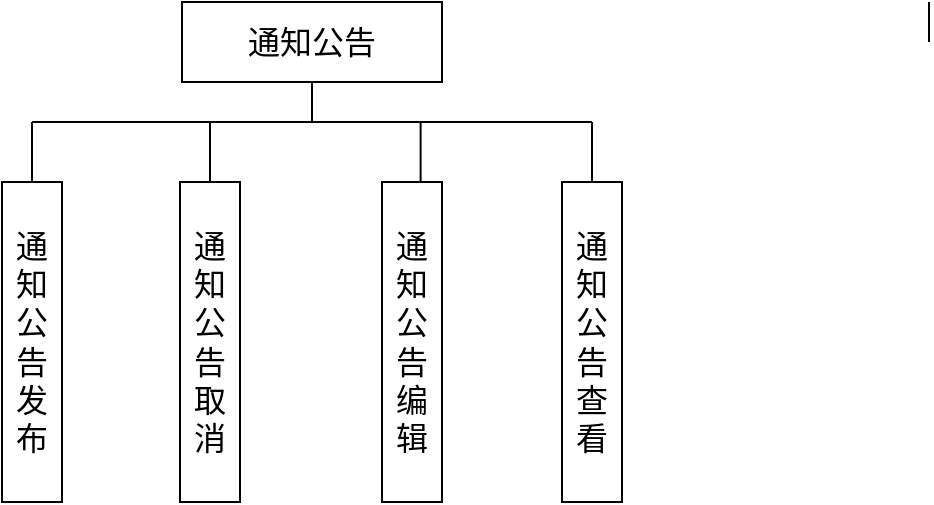 <mxfile version="25.0.0">
  <diagram name="第 1 页" id="V2VQ6EYpNjiWKYK1WGc3">
    <mxGraphModel dx="470" dy="290" grid="1" gridSize="10" guides="1" tooltips="1" connect="1" arrows="1" fold="1" page="1" pageScale="1" pageWidth="827" pageHeight="1169" math="0" shadow="0">
      <root>
        <mxCell id="0" />
        <mxCell id="1" parent="0" />
        <mxCell id="5fd34CxJFlMavN3tuTaD-39" value="" style="endArrow=none;html=1;rounded=0;" edge="1" parent="1">
          <mxGeometry width="50" height="50" relative="1" as="geometry">
            <mxPoint x="823.5" y="110" as="sourcePoint" />
            <mxPoint x="823.5" y="90" as="targetPoint" />
          </mxGeometry>
        </mxCell>
        <mxCell id="5fd34CxJFlMavN3tuTaD-53" value="&lt;font style=&quot;font-size: 16px;&quot;&gt;通知公告发布&lt;/font&gt;" style="rounded=0;whiteSpace=wrap;html=1;" vertex="1" parent="1">
          <mxGeometry x="360" y="180" width="30" height="160" as="geometry" />
        </mxCell>
        <mxCell id="5fd34CxJFlMavN3tuTaD-54" value="&lt;font style=&quot;font-size: 16px;&quot;&gt;通知公告&lt;/font&gt;" style="rounded=0;whiteSpace=wrap;html=1;" vertex="1" parent="1">
          <mxGeometry x="450" y="90" width="130" height="40" as="geometry" />
        </mxCell>
        <mxCell id="5fd34CxJFlMavN3tuTaD-56" value="" style="endArrow=none;html=1;rounded=0;entryX=0.5;entryY=1;entryDx=0;entryDy=0;" edge="1" parent="1" target="5fd34CxJFlMavN3tuTaD-54">
          <mxGeometry width="50" height="50" relative="1" as="geometry">
            <mxPoint x="515" y="150" as="sourcePoint" />
            <mxPoint x="509.31" y="130" as="targetPoint" />
          </mxGeometry>
        </mxCell>
        <mxCell id="5fd34CxJFlMavN3tuTaD-57" value="" style="endArrow=none;html=1;rounded=0;exitX=0.5;exitY=0;exitDx=0;exitDy=0;" edge="1" parent="1" source="5fd34CxJFlMavN3tuTaD-53">
          <mxGeometry width="50" height="50" relative="1" as="geometry">
            <mxPoint x="480.31" y="180" as="sourcePoint" />
            <mxPoint x="375" y="150" as="targetPoint" />
          </mxGeometry>
        </mxCell>
        <mxCell id="5fd34CxJFlMavN3tuTaD-58" value="" style="endArrow=none;html=1;rounded=0;exitX=0.5;exitY=0;exitDx=0;exitDy=0;" edge="1" parent="1">
          <mxGeometry width="50" height="50" relative="1" as="geometry">
            <mxPoint x="569.31" y="180" as="sourcePoint" />
            <mxPoint x="569.31" y="150" as="targetPoint" />
          </mxGeometry>
        </mxCell>
        <mxCell id="5fd34CxJFlMavN3tuTaD-59" value="" style="endArrow=none;html=1;rounded=0;" edge="1" parent="1">
          <mxGeometry width="50" height="50" relative="1" as="geometry">
            <mxPoint x="375" y="150" as="sourcePoint" />
            <mxPoint x="655" y="150" as="targetPoint" />
          </mxGeometry>
        </mxCell>
        <mxCell id="5fd34CxJFlMavN3tuTaD-60" value="&lt;font style=&quot;font-size: 16px;&quot;&gt;通知公告取消&lt;/font&gt;" style="rounded=0;whiteSpace=wrap;html=1;" vertex="1" parent="1">
          <mxGeometry x="449" y="180" width="30" height="160" as="geometry" />
        </mxCell>
        <mxCell id="5fd34CxJFlMavN3tuTaD-61" value="&lt;font style=&quot;font-size: 16px;&quot;&gt;通知公告编辑&lt;/font&gt;" style="rounded=0;whiteSpace=wrap;html=1;" vertex="1" parent="1">
          <mxGeometry x="550" y="180" width="30" height="160" as="geometry" />
        </mxCell>
        <mxCell id="5fd34CxJFlMavN3tuTaD-62" value="&lt;font style=&quot;font-size: 16px;&quot;&gt;通知公告查看&lt;/font&gt;" style="rounded=0;whiteSpace=wrap;html=1;" vertex="1" parent="1">
          <mxGeometry x="640" y="180" width="30" height="160" as="geometry" />
        </mxCell>
        <mxCell id="5fd34CxJFlMavN3tuTaD-64" value="" style="endArrow=none;html=1;rounded=0;exitX=0.5;exitY=0;exitDx=0;exitDy=0;" edge="1" parent="1" source="5fd34CxJFlMavN3tuTaD-60">
          <mxGeometry width="50" height="50" relative="1" as="geometry">
            <mxPoint x="374" y="190" as="sourcePoint" />
            <mxPoint x="464" y="150" as="targetPoint" />
          </mxGeometry>
        </mxCell>
        <mxCell id="5fd34CxJFlMavN3tuTaD-65" value="" style="endArrow=none;html=1;rounded=0;exitX=0.5;exitY=0;exitDx=0;exitDy=0;" edge="1" parent="1" source="5fd34CxJFlMavN3tuTaD-62">
          <mxGeometry width="50" height="50" relative="1" as="geometry">
            <mxPoint x="484" y="190" as="sourcePoint" />
            <mxPoint x="655" y="150" as="targetPoint" />
          </mxGeometry>
        </mxCell>
      </root>
    </mxGraphModel>
  </diagram>
</mxfile>
